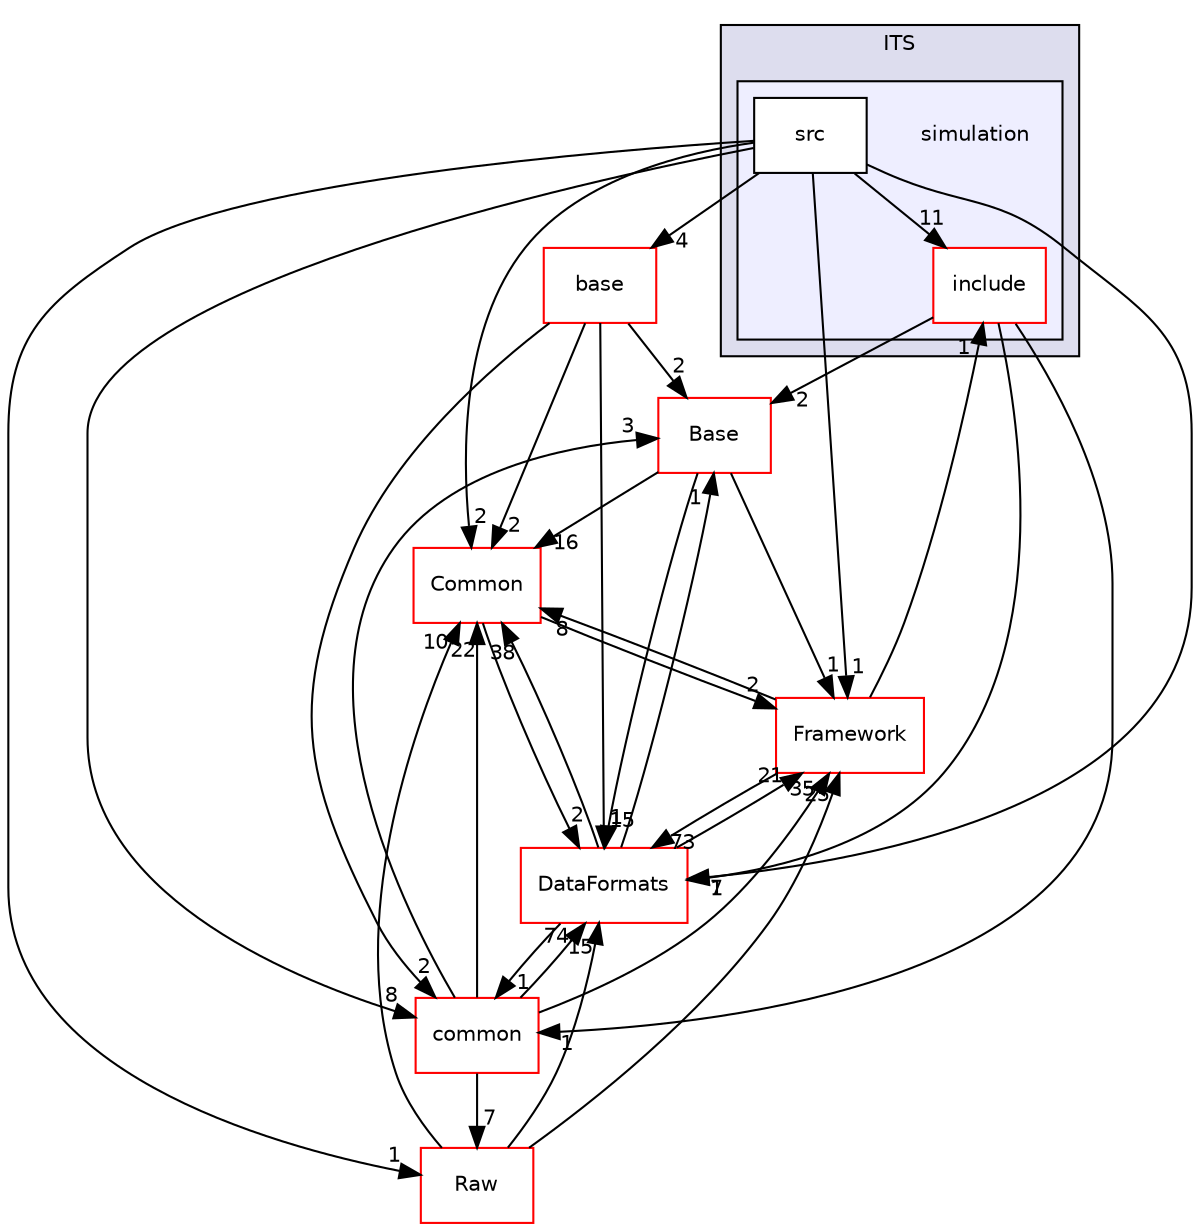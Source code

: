 digraph "/home/travis/build/AliceO2Group/AliceO2/Detectors/ITSMFT/ITS/simulation" {
  bgcolor=transparent;
  compound=true
  node [ fontsize="10", fontname="Helvetica"];
  edge [ labelfontsize="10", labelfontname="Helvetica"];
  subgraph clusterdir_871aad07cbf94d6cd423c3d8d5bdf4e9 {
    graph [ bgcolor="#ddddee", pencolor="black", label="ITS" fontname="Helvetica", fontsize="10", URL="dir_871aad07cbf94d6cd423c3d8d5bdf4e9.html"]
  subgraph clusterdir_e6f6998399f381fa585023934f76a907 {
    graph [ bgcolor="#eeeeff", pencolor="black", label="" URL="dir_e6f6998399f381fa585023934f76a907.html"];
    dir_e6f6998399f381fa585023934f76a907 [shape=plaintext label="simulation"];
    dir_703936e7bdda211beb61e967f1c6d8f5 [shape=box label="include" color="red" fillcolor="white" style="filled" URL="dir_703936e7bdda211beb61e967f1c6d8f5.html"];
    dir_0355333a068ab019f0e92698f15a77e4 [shape=box label="src" color="black" fillcolor="white" style="filled" URL="dir_0355333a068ab019f0e92698f15a77e4.html"];
  }
  }
  dir_eedff867f3c4e67d20b227cb6e0f96ab [shape=box label="base" color="red" URL="dir_eedff867f3c4e67d20b227cb6e0f96ab.html"];
  dir_4ab6b4cc6a7edbff49100e9123df213f [shape=box label="Common" color="red" URL="dir_4ab6b4cc6a7edbff49100e9123df213f.html"];
  dir_37c90836491b695b472bf98d1be8336b [shape=box label="Base" color="red" URL="dir_37c90836491b695b472bf98d1be8336b.html"];
  dir_85bf31a2e8d306e7598ffcb73f8df6bf [shape=box label="common" color="red" URL="dir_85bf31a2e8d306e7598ffcb73f8df6bf.html"];
  dir_bcbb2cf9a3d3d83e5515c82071a07177 [shape=box label="Framework" color="red" URL="dir_bcbb2cf9a3d3d83e5515c82071a07177.html"];
  dir_26637d1bd82229bc9ed97f7e706be743 [shape=box label="Raw" color="red" URL="dir_26637d1bd82229bc9ed97f7e706be743.html"];
  dir_2171f7ec022c5423887b07c69b2f5b48 [shape=box label="DataFormats" color="red" URL="dir_2171f7ec022c5423887b07c69b2f5b48.html"];
  dir_0355333a068ab019f0e92698f15a77e4->dir_eedff867f3c4e67d20b227cb6e0f96ab [headlabel="4", labeldistance=1.5 headhref="dir_000345_000525.html"];
  dir_0355333a068ab019f0e92698f15a77e4->dir_4ab6b4cc6a7edbff49100e9123df213f [headlabel="2", labeldistance=1.5 headhref="dir_000345_000036.html"];
  dir_0355333a068ab019f0e92698f15a77e4->dir_85bf31a2e8d306e7598ffcb73f8df6bf [headlabel="8", labeldistance=1.5 headhref="dir_000345_000072.html"];
  dir_0355333a068ab019f0e92698f15a77e4->dir_703936e7bdda211beb61e967f1c6d8f5 [headlabel="11", labeldistance=1.5 headhref="dir_000345_000310.html"];
  dir_0355333a068ab019f0e92698f15a77e4->dir_bcbb2cf9a3d3d83e5515c82071a07177 [headlabel="1", labeldistance=1.5 headhref="dir_000345_000063.html"];
  dir_0355333a068ab019f0e92698f15a77e4->dir_26637d1bd82229bc9ed97f7e706be743 [headlabel="1", labeldistance=1.5 headhref="dir_000345_000628.html"];
  dir_0355333a068ab019f0e92698f15a77e4->dir_2171f7ec022c5423887b07c69b2f5b48 [headlabel="7", labeldistance=1.5 headhref="dir_000345_000090.html"];
  dir_eedff867f3c4e67d20b227cb6e0f96ab->dir_4ab6b4cc6a7edbff49100e9123df213f [headlabel="2", labeldistance=1.5 headhref="dir_000525_000036.html"];
  dir_eedff867f3c4e67d20b227cb6e0f96ab->dir_37c90836491b695b472bf98d1be8336b [headlabel="2", labeldistance=1.5 headhref="dir_000525_000287.html"];
  dir_eedff867f3c4e67d20b227cb6e0f96ab->dir_85bf31a2e8d306e7598ffcb73f8df6bf [headlabel="2", labeldistance=1.5 headhref="dir_000525_000072.html"];
  dir_eedff867f3c4e67d20b227cb6e0f96ab->dir_2171f7ec022c5423887b07c69b2f5b48 [headlabel="1", labeldistance=1.5 headhref="dir_000525_000090.html"];
  dir_4ab6b4cc6a7edbff49100e9123df213f->dir_bcbb2cf9a3d3d83e5515c82071a07177 [headlabel="2", labeldistance=1.5 headhref="dir_000036_000063.html"];
  dir_4ab6b4cc6a7edbff49100e9123df213f->dir_2171f7ec022c5423887b07c69b2f5b48 [headlabel="2", labeldistance=1.5 headhref="dir_000036_000090.html"];
  dir_37c90836491b695b472bf98d1be8336b->dir_4ab6b4cc6a7edbff49100e9123df213f [headlabel="16", labeldistance=1.5 headhref="dir_000287_000036.html"];
  dir_37c90836491b695b472bf98d1be8336b->dir_bcbb2cf9a3d3d83e5515c82071a07177 [headlabel="1", labeldistance=1.5 headhref="dir_000287_000063.html"];
  dir_37c90836491b695b472bf98d1be8336b->dir_2171f7ec022c5423887b07c69b2f5b48 [headlabel="15", labeldistance=1.5 headhref="dir_000287_000090.html"];
  dir_85bf31a2e8d306e7598ffcb73f8df6bf->dir_4ab6b4cc6a7edbff49100e9123df213f [headlabel="22", labeldistance=1.5 headhref="dir_000072_000036.html"];
  dir_85bf31a2e8d306e7598ffcb73f8df6bf->dir_37c90836491b695b472bf98d1be8336b [headlabel="3", labeldistance=1.5 headhref="dir_000072_000287.html"];
  dir_85bf31a2e8d306e7598ffcb73f8df6bf->dir_bcbb2cf9a3d3d83e5515c82071a07177 [headlabel="35", labeldistance=1.5 headhref="dir_000072_000063.html"];
  dir_85bf31a2e8d306e7598ffcb73f8df6bf->dir_26637d1bd82229bc9ed97f7e706be743 [headlabel="7", labeldistance=1.5 headhref="dir_000072_000628.html"];
  dir_85bf31a2e8d306e7598ffcb73f8df6bf->dir_2171f7ec022c5423887b07c69b2f5b48 [headlabel="74", labeldistance=1.5 headhref="dir_000072_000090.html"];
  dir_703936e7bdda211beb61e967f1c6d8f5->dir_37c90836491b695b472bf98d1be8336b [headlabel="2", labeldistance=1.5 headhref="dir_000310_000287.html"];
  dir_703936e7bdda211beb61e967f1c6d8f5->dir_85bf31a2e8d306e7598ffcb73f8df6bf [headlabel="1", labeldistance=1.5 headhref="dir_000310_000072.html"];
  dir_703936e7bdda211beb61e967f1c6d8f5->dir_2171f7ec022c5423887b07c69b2f5b48 [headlabel="1", labeldistance=1.5 headhref="dir_000310_000090.html"];
  dir_bcbb2cf9a3d3d83e5515c82071a07177->dir_4ab6b4cc6a7edbff49100e9123df213f [headlabel="8", labeldistance=1.5 headhref="dir_000063_000036.html"];
  dir_bcbb2cf9a3d3d83e5515c82071a07177->dir_703936e7bdda211beb61e967f1c6d8f5 [headlabel="1", labeldistance=1.5 headhref="dir_000063_000310.html"];
  dir_bcbb2cf9a3d3d83e5515c82071a07177->dir_2171f7ec022c5423887b07c69b2f5b48 [headlabel="73", labeldistance=1.5 headhref="dir_000063_000090.html"];
  dir_26637d1bd82229bc9ed97f7e706be743->dir_4ab6b4cc6a7edbff49100e9123df213f [headlabel="10", labeldistance=1.5 headhref="dir_000628_000036.html"];
  dir_26637d1bd82229bc9ed97f7e706be743->dir_bcbb2cf9a3d3d83e5515c82071a07177 [headlabel="25", labeldistance=1.5 headhref="dir_000628_000063.html"];
  dir_26637d1bd82229bc9ed97f7e706be743->dir_2171f7ec022c5423887b07c69b2f5b48 [headlabel="15", labeldistance=1.5 headhref="dir_000628_000090.html"];
  dir_2171f7ec022c5423887b07c69b2f5b48->dir_4ab6b4cc6a7edbff49100e9123df213f [headlabel="38", labeldistance=1.5 headhref="dir_000090_000036.html"];
  dir_2171f7ec022c5423887b07c69b2f5b48->dir_37c90836491b695b472bf98d1be8336b [headlabel="1", labeldistance=1.5 headhref="dir_000090_000287.html"];
  dir_2171f7ec022c5423887b07c69b2f5b48->dir_85bf31a2e8d306e7598ffcb73f8df6bf [headlabel="1", labeldistance=1.5 headhref="dir_000090_000072.html"];
  dir_2171f7ec022c5423887b07c69b2f5b48->dir_bcbb2cf9a3d3d83e5515c82071a07177 [headlabel="21", labeldistance=1.5 headhref="dir_000090_000063.html"];
}
